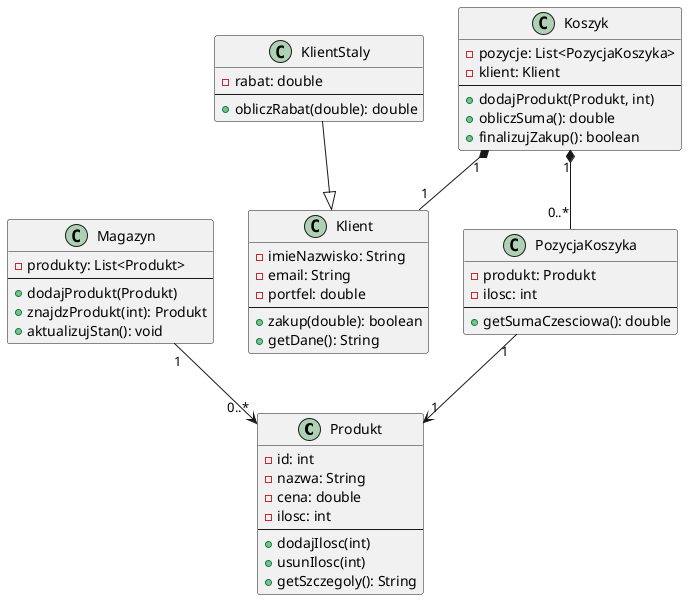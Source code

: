 @startuml ShopManagementSystem

class Produkt {
  -id: int
  -nazwa: String
  -cena: double
  -ilosc: int
  --
  +dodajIlosc(int)
  +usunIlosc(int)
  +getSzczegoly(): String
}

class Klient {
  -imieNazwisko: String
  -email: String
  -portfel: double
  --
  +zakup(double): boolean
  +getDane(): String
}

class KlientStaly {
  -rabat: double
  --
  +obliczRabat(double): double
}

class Magazyn {
  -produkty: List<Produkt>
  --
  +dodajProdukt(Produkt)
  +znajdzProdukt(int): Produkt
  +aktualizujStan(): void
}

class Koszyk {
  -pozycje: List<PozycjaKoszyka>
  -klient: Klient
  --
  +dodajProdukt(Produkt, int)
  +obliczSuma(): double
  +finalizujZakup(): boolean
}

class PozycjaKoszyka {
  -produkt: Produkt
  -ilosc: int
  --
  +getSumaCzesciowa(): double
}

' Relacje między klasami
KlientStaly --|> Klient
Koszyk "1" *-- "1" Klient
Koszyk "1" *-- "0..*" PozycjaKoszyka
PozycjaKoszyka "1" --> "1" Produkt
Magazyn "1" --> "0..*" Produkt

@enduml